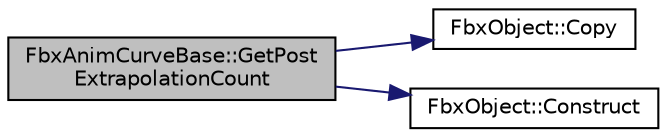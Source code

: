 digraph "FbxAnimCurveBase::GetPostExtrapolationCount"
{
  edge [fontname="Helvetica",fontsize="10",labelfontname="Helvetica",labelfontsize="10"];
  node [fontname="Helvetica",fontsize="10",shape=record];
  rankdir="LR";
  Node12 [label="FbxAnimCurveBase::GetPost\lExtrapolationCount",height=0.2,width=0.4,color="black", fillcolor="grey75", style="filled", fontcolor="black"];
  Node12 -> Node13 [color="midnightblue",fontsize="10",style="solid"];
  Node13 [label="FbxObject::Copy",height=0.2,width=0.4,color="black", fillcolor="white", style="filled",URL="$class_fbx_object.html#a0c0c5adb38284d14bb82c04d54504a3e"];
  Node12 -> Node14 [color="midnightblue",fontsize="10",style="solid"];
  Node14 [label="FbxObject::Construct",height=0.2,width=0.4,color="black", fillcolor="white", style="filled",URL="$class_fbx_object.html#a313503bc645af3fdceb4a99ef5cea7eb"];
}
